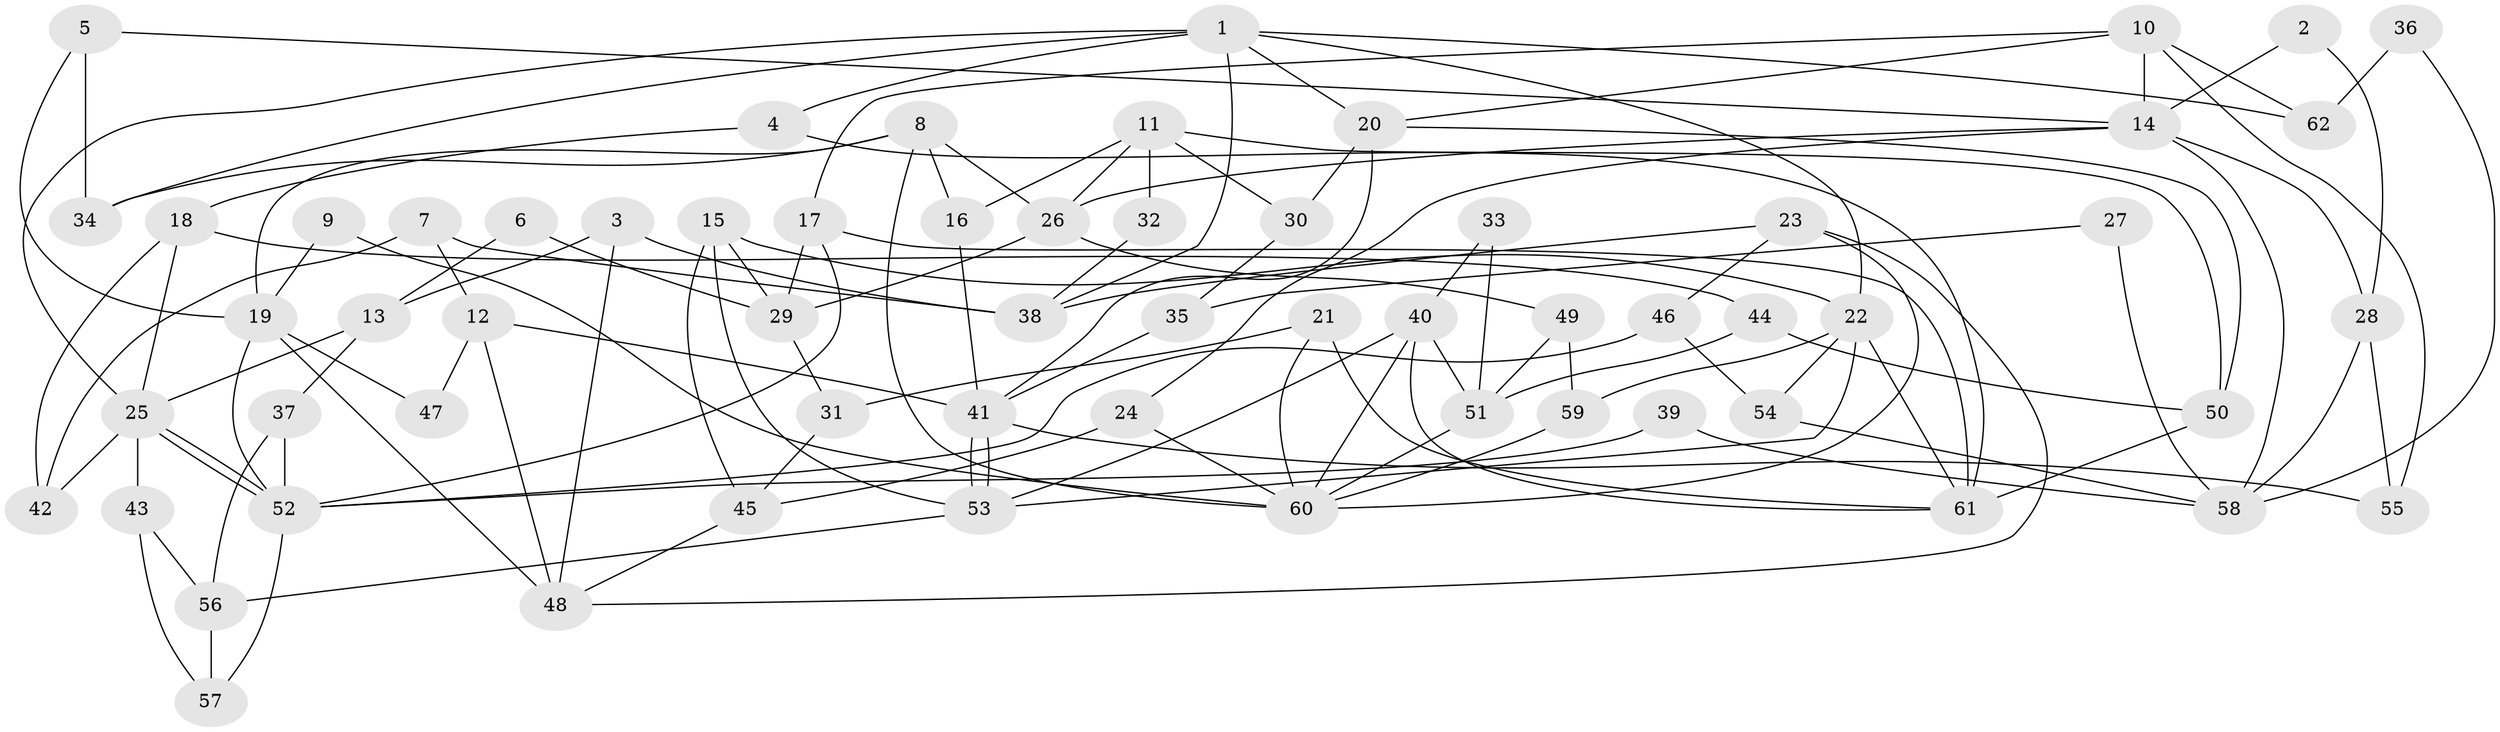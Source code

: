 // Generated by graph-tools (version 1.1) at 2025/15/03/09/25 04:15:11]
// undirected, 62 vertices, 124 edges
graph export_dot {
graph [start="1"]
  node [color=gray90,style=filled];
  1;
  2;
  3;
  4;
  5;
  6;
  7;
  8;
  9;
  10;
  11;
  12;
  13;
  14;
  15;
  16;
  17;
  18;
  19;
  20;
  21;
  22;
  23;
  24;
  25;
  26;
  27;
  28;
  29;
  30;
  31;
  32;
  33;
  34;
  35;
  36;
  37;
  38;
  39;
  40;
  41;
  42;
  43;
  44;
  45;
  46;
  47;
  48;
  49;
  50;
  51;
  52;
  53;
  54;
  55;
  56;
  57;
  58;
  59;
  60;
  61;
  62;
  1 -- 22;
  1 -- 38;
  1 -- 4;
  1 -- 20;
  1 -- 25;
  1 -- 34;
  1 -- 62;
  2 -- 14;
  2 -- 28;
  3 -- 13;
  3 -- 48;
  3 -- 38;
  4 -- 61;
  4 -- 18;
  5 -- 14;
  5 -- 34;
  5 -- 19;
  6 -- 13;
  6 -- 29;
  7 -- 42;
  7 -- 38;
  7 -- 12;
  8 -- 19;
  8 -- 60;
  8 -- 16;
  8 -- 26;
  8 -- 34;
  9 -- 19;
  9 -- 60;
  10 -- 20;
  10 -- 17;
  10 -- 14;
  10 -- 55;
  10 -- 62;
  11 -- 26;
  11 -- 50;
  11 -- 16;
  11 -- 30;
  11 -- 32;
  12 -- 41;
  12 -- 47;
  12 -- 48;
  13 -- 25;
  13 -- 37;
  14 -- 24;
  14 -- 26;
  14 -- 28;
  14 -- 58;
  15 -- 29;
  15 -- 53;
  15 -- 22;
  15 -- 45;
  16 -- 41;
  17 -- 52;
  17 -- 61;
  17 -- 29;
  18 -- 25;
  18 -- 42;
  18 -- 44;
  19 -- 48;
  19 -- 47;
  19 -- 52;
  20 -- 41;
  20 -- 30;
  20 -- 50;
  21 -- 61;
  21 -- 60;
  21 -- 31;
  22 -- 54;
  22 -- 53;
  22 -- 59;
  22 -- 61;
  23 -- 48;
  23 -- 60;
  23 -- 38;
  23 -- 46;
  24 -- 45;
  24 -- 60;
  25 -- 52;
  25 -- 52;
  25 -- 42;
  25 -- 43;
  26 -- 29;
  26 -- 49;
  27 -- 58;
  27 -- 35;
  28 -- 55;
  28 -- 58;
  29 -- 31;
  30 -- 35;
  31 -- 45;
  32 -- 38;
  33 -- 40;
  33 -- 51;
  35 -- 41;
  36 -- 62;
  36 -- 58;
  37 -- 52;
  37 -- 56;
  39 -- 52;
  39 -- 58;
  40 -- 51;
  40 -- 53;
  40 -- 60;
  40 -- 61;
  41 -- 53;
  41 -- 53;
  41 -- 55;
  43 -- 57;
  43 -- 56;
  44 -- 50;
  44 -- 51;
  45 -- 48;
  46 -- 52;
  46 -- 54;
  49 -- 51;
  49 -- 59;
  50 -- 61;
  51 -- 60;
  52 -- 57;
  53 -- 56;
  54 -- 58;
  56 -- 57;
  59 -- 60;
}
